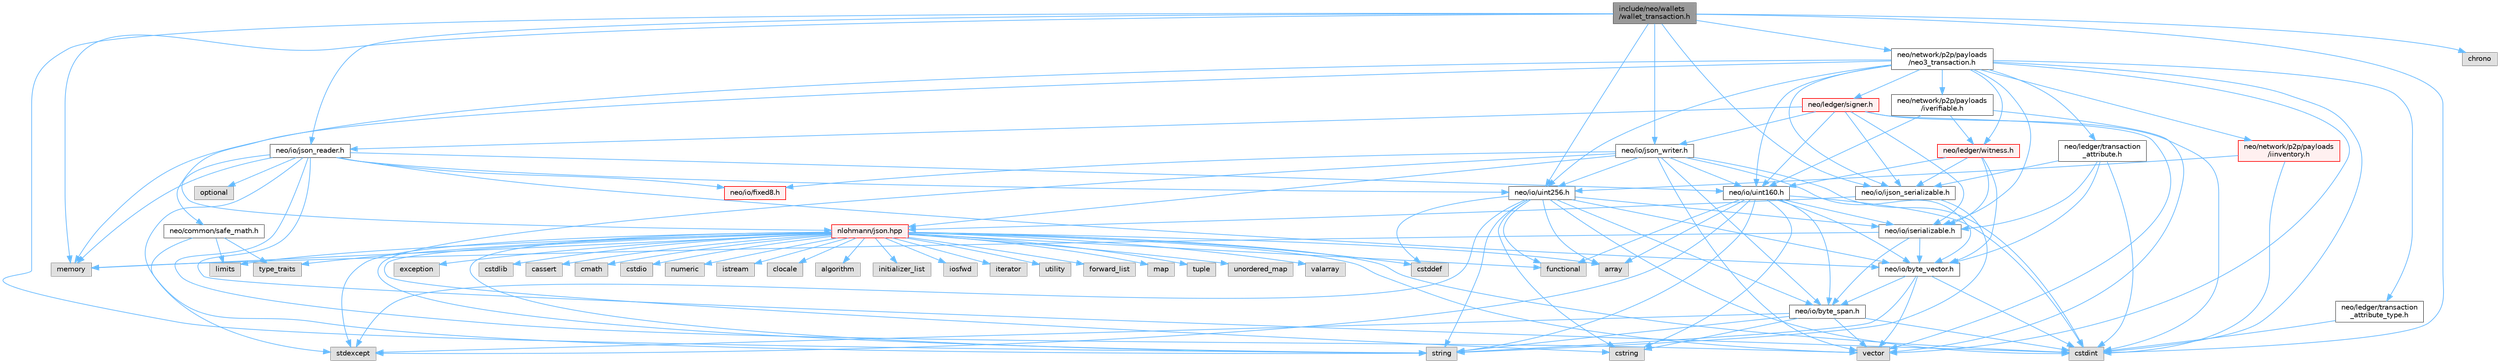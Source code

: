 digraph "include/neo/wallets/wallet_transaction.h"
{
 // LATEX_PDF_SIZE
  bgcolor="transparent";
  edge [fontname=Helvetica,fontsize=10,labelfontname=Helvetica,labelfontsize=10];
  node [fontname=Helvetica,fontsize=10,shape=box,height=0.2,width=0.4];
  Node1 [id="Node000001",label="include/neo/wallets\l/wallet_transaction.h",height=0.2,width=0.4,color="gray40", fillcolor="grey60", style="filled", fontcolor="black",tooltip=" "];
  Node1 -> Node2 [id="edge1_Node000001_Node000002",color="steelblue1",style="solid",tooltip=" "];
  Node2 [id="Node000002",label="neo/io/ijson_serializable.h",height=0.2,width=0.4,color="grey40", fillcolor="white", style="filled",URL="$ijson__serializable_8h.html",tooltip=" "];
  Node2 -> Node3 [id="edge2_Node000002_Node000003",color="steelblue1",style="solid",tooltip=" "];
  Node3 [id="Node000003",label="nlohmann/json.hpp",height=0.2,width=0.4,color="red", fillcolor="#FFF0F0", style="filled",URL="$json_8hpp.html",tooltip=" "];
  Node3 -> Node4 [id="edge3_Node000003_Node000004",color="steelblue1",style="solid",tooltip=" "];
  Node4 [id="Node000004",label="algorithm",height=0.2,width=0.4,color="grey60", fillcolor="#E0E0E0", style="filled",tooltip=" "];
  Node3 -> Node5 [id="edge4_Node000003_Node000005",color="steelblue1",style="solid",tooltip=" "];
  Node5 [id="Node000005",label="cstddef",height=0.2,width=0.4,color="grey60", fillcolor="#E0E0E0", style="filled",tooltip=" "];
  Node3 -> Node6 [id="edge5_Node000003_Node000006",color="steelblue1",style="solid",tooltip=" "];
  Node6 [id="Node000006",label="functional",height=0.2,width=0.4,color="grey60", fillcolor="#E0E0E0", style="filled",tooltip=" "];
  Node3 -> Node7 [id="edge6_Node000003_Node000007",color="steelblue1",style="solid",tooltip=" "];
  Node7 [id="Node000007",label="initializer_list",height=0.2,width=0.4,color="grey60", fillcolor="#E0E0E0", style="filled",tooltip=" "];
  Node3 -> Node8 [id="edge7_Node000003_Node000008",color="steelblue1",style="solid",tooltip=" "];
  Node8 [id="Node000008",label="iosfwd",height=0.2,width=0.4,color="grey60", fillcolor="#E0E0E0", style="filled",tooltip=" "];
  Node3 -> Node9 [id="edge8_Node000003_Node000009",color="steelblue1",style="solid",tooltip=" "];
  Node9 [id="Node000009",label="iterator",height=0.2,width=0.4,color="grey60", fillcolor="#E0E0E0", style="filled",tooltip=" "];
  Node3 -> Node10 [id="edge9_Node000003_Node000010",color="steelblue1",style="solid",tooltip=" "];
  Node10 [id="Node000010",label="memory",height=0.2,width=0.4,color="grey60", fillcolor="#E0E0E0", style="filled",tooltip=" "];
  Node3 -> Node11 [id="edge10_Node000003_Node000011",color="steelblue1",style="solid",tooltip=" "];
  Node11 [id="Node000011",label="string",height=0.2,width=0.4,color="grey60", fillcolor="#E0E0E0", style="filled",tooltip=" "];
  Node3 -> Node12 [id="edge11_Node000003_Node000012",color="steelblue1",style="solid",tooltip=" "];
  Node12 [id="Node000012",label="utility",height=0.2,width=0.4,color="grey60", fillcolor="#E0E0E0", style="filled",tooltip=" "];
  Node3 -> Node13 [id="edge12_Node000003_Node000013",color="steelblue1",style="solid",tooltip=" "];
  Node13 [id="Node000013",label="vector",height=0.2,width=0.4,color="grey60", fillcolor="#E0E0E0", style="filled",tooltip=" "];
  Node3 -> Node14 [id="edge13_Node000003_Node000014",color="steelblue1",style="solid",tooltip=" "];
  Node14 [id="Node000014",label="array",height=0.2,width=0.4,color="grey60", fillcolor="#E0E0E0", style="filled",tooltip=" "];
  Node3 -> Node15 [id="edge14_Node000003_Node000015",color="steelblue1",style="solid",tooltip=" "];
  Node15 [id="Node000015",label="forward_list",height=0.2,width=0.4,color="grey60", fillcolor="#E0E0E0", style="filled",tooltip=" "];
  Node3 -> Node16 [id="edge15_Node000003_Node000016",color="steelblue1",style="solid",tooltip=" "];
  Node16 [id="Node000016",label="map",height=0.2,width=0.4,color="grey60", fillcolor="#E0E0E0", style="filled",tooltip=" "];
  Node3 -> Node17 [id="edge16_Node000003_Node000017",color="steelblue1",style="solid",tooltip=" "];
  Node17 [id="Node000017",label="tuple",height=0.2,width=0.4,color="grey60", fillcolor="#E0E0E0", style="filled",tooltip=" "];
  Node3 -> Node18 [id="edge17_Node000003_Node000018",color="steelblue1",style="solid",tooltip=" "];
  Node18 [id="Node000018",label="type_traits",height=0.2,width=0.4,color="grey60", fillcolor="#E0E0E0", style="filled",tooltip=" "];
  Node3 -> Node19 [id="edge18_Node000003_Node000019",color="steelblue1",style="solid",tooltip=" "];
  Node19 [id="Node000019",label="unordered_map",height=0.2,width=0.4,color="grey60", fillcolor="#E0E0E0", style="filled",tooltip=" "];
  Node3 -> Node20 [id="edge19_Node000003_Node000020",color="steelblue1",style="solid",tooltip=" "];
  Node20 [id="Node000020",label="valarray",height=0.2,width=0.4,color="grey60", fillcolor="#E0E0E0", style="filled",tooltip=" "];
  Node3 -> Node21 [id="edge20_Node000003_Node000021",color="steelblue1",style="solid",tooltip=" "];
  Node21 [id="Node000021",label="exception",height=0.2,width=0.4,color="grey60", fillcolor="#E0E0E0", style="filled",tooltip=" "];
  Node3 -> Node22 [id="edge21_Node000003_Node000022",color="steelblue1",style="solid",tooltip=" "];
  Node22 [id="Node000022",label="stdexcept",height=0.2,width=0.4,color="grey60", fillcolor="#E0E0E0", style="filled",tooltip=" "];
  Node3 -> Node23 [id="edge22_Node000003_Node000023",color="steelblue1",style="solid",tooltip=" "];
  Node23 [id="Node000023",label="cstdint",height=0.2,width=0.4,color="grey60", fillcolor="#E0E0E0", style="filled",tooltip=" "];
  Node3 -> Node24 [id="edge23_Node000003_Node000024",color="steelblue1",style="solid",tooltip=" "];
  Node24 [id="Node000024",label="cstdlib",height=0.2,width=0.4,color="grey60", fillcolor="#E0E0E0", style="filled",tooltip=" "];
  Node3 -> Node25 [id="edge24_Node000003_Node000025",color="steelblue1",style="solid",tooltip=" "];
  Node25 [id="Node000025",label="cassert",height=0.2,width=0.4,color="grey60", fillcolor="#E0E0E0", style="filled",tooltip=" "];
  Node3 -> Node26 [id="edge25_Node000003_Node000026",color="steelblue1",style="solid",tooltip=" "];
  Node26 [id="Node000026",label="limits",height=0.2,width=0.4,color="grey60", fillcolor="#E0E0E0", style="filled",tooltip=" "];
  Node3 -> Node27 [id="edge26_Node000003_Node000027",color="steelblue1",style="solid",tooltip=" "];
  Node27 [id="Node000027",label="cstring",height=0.2,width=0.4,color="grey60", fillcolor="#E0E0E0", style="filled",tooltip=" "];
  Node3 -> Node28 [id="edge27_Node000003_Node000028",color="steelblue1",style="solid",tooltip=" "];
  Node28 [id="Node000028",label="cmath",height=0.2,width=0.4,color="grey60", fillcolor="#E0E0E0", style="filled",tooltip=" "];
  Node3 -> Node29 [id="edge28_Node000003_Node000029",color="steelblue1",style="solid",tooltip=" "];
  Node29 [id="Node000029",label="cstdio",height=0.2,width=0.4,color="grey60", fillcolor="#E0E0E0", style="filled",tooltip=" "];
  Node3 -> Node30 [id="edge29_Node000003_Node000030",color="steelblue1",style="solid",tooltip=" "];
  Node30 [id="Node000030",label="numeric",height=0.2,width=0.4,color="grey60", fillcolor="#E0E0E0", style="filled",tooltip=" "];
  Node3 -> Node31 [id="edge30_Node000003_Node000031",color="steelblue1",style="solid",tooltip=" "];
  Node31 [id="Node000031",label="istream",height=0.2,width=0.4,color="grey60", fillcolor="#E0E0E0", style="filled",tooltip=" "];
  Node3 -> Node32 [id="edge31_Node000003_Node000032",color="steelblue1",style="solid",tooltip=" "];
  Node32 [id="Node000032",label="clocale",height=0.2,width=0.4,color="grey60", fillcolor="#E0E0E0", style="filled",tooltip=" "];
  Node2 -> Node11 [id="edge32_Node000002_Node000011",color="steelblue1",style="solid",tooltip=" "];
  Node1 -> Node38 [id="edge33_Node000001_Node000038",color="steelblue1",style="solid",tooltip=" "];
  Node38 [id="Node000038",label="neo/io/json_reader.h",height=0.2,width=0.4,color="grey40", fillcolor="white", style="filled",URL="$json__reader_8h.html",tooltip=" "];
  Node38 -> Node39 [id="edge34_Node000038_Node000039",color="steelblue1",style="solid",tooltip=" "];
  Node39 [id="Node000039",label="neo/io/byte_vector.h",height=0.2,width=0.4,color="grey40", fillcolor="white", style="filled",URL="$io_2byte__vector_8h.html",tooltip=" "];
  Node39 -> Node40 [id="edge35_Node000039_Node000040",color="steelblue1",style="solid",tooltip=" "];
  Node40 [id="Node000040",label="neo/io/byte_span.h",height=0.2,width=0.4,color="grey40", fillcolor="white", style="filled",URL="$io_2byte__span_8h.html",tooltip=" "];
  Node40 -> Node23 [id="edge36_Node000040_Node000023",color="steelblue1",style="solid",tooltip=" "];
  Node40 -> Node27 [id="edge37_Node000040_Node000027",color="steelblue1",style="solid",tooltip=" "];
  Node40 -> Node22 [id="edge38_Node000040_Node000022",color="steelblue1",style="solid",tooltip=" "];
  Node40 -> Node11 [id="edge39_Node000040_Node000011",color="steelblue1",style="solid",tooltip=" "];
  Node40 -> Node13 [id="edge40_Node000040_Node000013",color="steelblue1",style="solid",tooltip=" "];
  Node39 -> Node23 [id="edge41_Node000039_Node000023",color="steelblue1",style="solid",tooltip=" "];
  Node39 -> Node11 [id="edge42_Node000039_Node000011",color="steelblue1",style="solid",tooltip=" "];
  Node39 -> Node13 [id="edge43_Node000039_Node000013",color="steelblue1",style="solid",tooltip=" "];
  Node38 -> Node41 [id="edge44_Node000038_Node000041",color="steelblue1",style="solid",tooltip=" "];
  Node41 [id="Node000041",label="neo/io/fixed8.h",height=0.2,width=0.4,color="red", fillcolor="#FFF0F0", style="filled",URL="$io_2fixed8_8h.html",tooltip=" "];
  Node38 -> Node43 [id="edge45_Node000038_Node000043",color="steelblue1",style="solid",tooltip=" "];
  Node43 [id="Node000043",label="neo/io/uint160.h",height=0.2,width=0.4,color="grey40", fillcolor="white", style="filled",URL="$uint160_8h.html",tooltip=" "];
  Node43 -> Node40 [id="edge46_Node000043_Node000040",color="steelblue1",style="solid",tooltip=" "];
  Node43 -> Node39 [id="edge47_Node000043_Node000039",color="steelblue1",style="solid",tooltip=" "];
  Node43 -> Node44 [id="edge48_Node000043_Node000044",color="steelblue1",style="solid",tooltip=" "];
  Node44 [id="Node000044",label="neo/io/iserializable.h",height=0.2,width=0.4,color="grey40", fillcolor="white", style="filled",URL="$iserializable_8h.html",tooltip=" "];
  Node44 -> Node40 [id="edge49_Node000044_Node000040",color="steelblue1",style="solid",tooltip=" "];
  Node44 -> Node39 [id="edge50_Node000044_Node000039",color="steelblue1",style="solid",tooltip=" "];
  Node44 -> Node10 [id="edge51_Node000044_Node000010",color="steelblue1",style="solid",tooltip=" "];
  Node43 -> Node14 [id="edge52_Node000043_Node000014",color="steelblue1",style="solid",tooltip=" "];
  Node43 -> Node23 [id="edge53_Node000043_Node000023",color="steelblue1",style="solid",tooltip=" "];
  Node43 -> Node27 [id="edge54_Node000043_Node000027",color="steelblue1",style="solid",tooltip=" "];
  Node43 -> Node6 [id="edge55_Node000043_Node000006",color="steelblue1",style="solid",tooltip=" "];
  Node43 -> Node22 [id="edge56_Node000043_Node000022",color="steelblue1",style="solid",tooltip=" "];
  Node43 -> Node11 [id="edge57_Node000043_Node000011",color="steelblue1",style="solid",tooltip=" "];
  Node38 -> Node45 [id="edge58_Node000038_Node000045",color="steelblue1",style="solid",tooltip=" "];
  Node45 [id="Node000045",label="neo/io/uint256.h",height=0.2,width=0.4,color="grey40", fillcolor="white", style="filled",URL="$uint256_8h.html",tooltip=" "];
  Node45 -> Node40 [id="edge59_Node000045_Node000040",color="steelblue1",style="solid",tooltip=" "];
  Node45 -> Node39 [id="edge60_Node000045_Node000039",color="steelblue1",style="solid",tooltip=" "];
  Node45 -> Node44 [id="edge61_Node000045_Node000044",color="steelblue1",style="solid",tooltip=" "];
  Node45 -> Node14 [id="edge62_Node000045_Node000014",color="steelblue1",style="solid",tooltip=" "];
  Node45 -> Node5 [id="edge63_Node000045_Node000005",color="steelblue1",style="solid",tooltip=" "];
  Node45 -> Node23 [id="edge64_Node000045_Node000023",color="steelblue1",style="solid",tooltip=" "];
  Node45 -> Node27 [id="edge65_Node000045_Node000027",color="steelblue1",style="solid",tooltip=" "];
  Node45 -> Node6 [id="edge66_Node000045_Node000006",color="steelblue1",style="solid",tooltip=" "];
  Node45 -> Node22 [id="edge67_Node000045_Node000022",color="steelblue1",style="solid",tooltip=" "];
  Node45 -> Node11 [id="edge68_Node000045_Node000011",color="steelblue1",style="solid",tooltip=" "];
  Node38 -> Node23 [id="edge69_Node000038_Node000023",color="steelblue1",style="solid",tooltip=" "];
  Node38 -> Node10 [id="edge70_Node000038_Node000010",color="steelblue1",style="solid",tooltip=" "];
  Node38 -> Node3 [id="edge71_Node000038_Node000003",color="steelblue1",style="solid",tooltip=" "];
  Node38 -> Node46 [id="edge72_Node000038_Node000046",color="steelblue1",style="solid",tooltip=" "];
  Node46 [id="Node000046",label="optional",height=0.2,width=0.4,color="grey60", fillcolor="#E0E0E0", style="filled",tooltip=" "];
  Node38 -> Node11 [id="edge73_Node000038_Node000011",color="steelblue1",style="solid",tooltip=" "];
  Node38 -> Node13 [id="edge74_Node000038_Node000013",color="steelblue1",style="solid",tooltip=" "];
  Node1 -> Node47 [id="edge75_Node000001_Node000047",color="steelblue1",style="solid",tooltip=" "];
  Node47 [id="Node000047",label="neo/io/json_writer.h",height=0.2,width=0.4,color="grey40", fillcolor="white", style="filled",URL="$json__writer_8h.html",tooltip=" "];
  Node47 -> Node40 [id="edge76_Node000047_Node000040",color="steelblue1",style="solid",tooltip=" "];
  Node47 -> Node39 [id="edge77_Node000047_Node000039",color="steelblue1",style="solid",tooltip=" "];
  Node47 -> Node41 [id="edge78_Node000047_Node000041",color="steelblue1",style="solid",tooltip=" "];
  Node47 -> Node43 [id="edge79_Node000047_Node000043",color="steelblue1",style="solid",tooltip=" "];
  Node47 -> Node45 [id="edge80_Node000047_Node000045",color="steelblue1",style="solid",tooltip=" "];
  Node47 -> Node23 [id="edge81_Node000047_Node000023",color="steelblue1",style="solid",tooltip=" "];
  Node47 -> Node3 [id="edge82_Node000047_Node000003",color="steelblue1",style="solid",tooltip=" "];
  Node47 -> Node11 [id="edge83_Node000047_Node000011",color="steelblue1",style="solid",tooltip=" "];
  Node47 -> Node13 [id="edge84_Node000047_Node000013",color="steelblue1",style="solid",tooltip=" "];
  Node1 -> Node45 [id="edge85_Node000001_Node000045",color="steelblue1",style="solid",tooltip=" "];
  Node1 -> Node48 [id="edge86_Node000001_Node000048",color="steelblue1",style="solid",tooltip=" "];
  Node48 [id="Node000048",label="neo/network/p2p/payloads\l/neo3_transaction.h",height=0.2,width=0.4,color="grey40", fillcolor="white", style="filled",URL="$neo3__transaction_8h.html",tooltip=" "];
  Node48 -> Node49 [id="edge87_Node000048_Node000049",color="steelblue1",style="solid",tooltip=" "];
  Node49 [id="Node000049",label="neo/common/safe_math.h",height=0.2,width=0.4,color="grey40", fillcolor="white", style="filled",URL="$safe__math_8h.html",tooltip=" "];
  Node49 -> Node26 [id="edge88_Node000049_Node000026",color="steelblue1",style="solid",tooltip=" "];
  Node49 -> Node22 [id="edge89_Node000049_Node000022",color="steelblue1",style="solid",tooltip=" "];
  Node49 -> Node18 [id="edge90_Node000049_Node000018",color="steelblue1",style="solid",tooltip=" "];
  Node48 -> Node2 [id="edge91_Node000048_Node000002",color="steelblue1",style="solid",tooltip=" "];
  Node48 -> Node44 [id="edge92_Node000048_Node000044",color="steelblue1",style="solid",tooltip=" "];
  Node48 -> Node43 [id="edge93_Node000048_Node000043",color="steelblue1",style="solid",tooltip=" "];
  Node48 -> Node45 [id="edge94_Node000048_Node000045",color="steelblue1",style="solid",tooltip=" "];
  Node48 -> Node50 [id="edge95_Node000048_Node000050",color="steelblue1",style="solid",tooltip=" "];
  Node50 [id="Node000050",label="neo/ledger/signer.h",height=0.2,width=0.4,color="red", fillcolor="#FFF0F0", style="filled",URL="$signer_8h.html",tooltip=" "];
  Node50 -> Node2 [id="edge96_Node000050_Node000002",color="steelblue1",style="solid",tooltip=" "];
  Node50 -> Node44 [id="edge97_Node000050_Node000044",color="steelblue1",style="solid",tooltip=" "];
  Node50 -> Node38 [id="edge98_Node000050_Node000038",color="steelblue1",style="solid",tooltip=" "];
  Node50 -> Node47 [id="edge99_Node000050_Node000047",color="steelblue1",style="solid",tooltip=" "];
  Node50 -> Node43 [id="edge100_Node000050_Node000043",color="steelblue1",style="solid",tooltip=" "];
  Node50 -> Node23 [id="edge101_Node000050_Node000023",color="steelblue1",style="solid",tooltip=" "];
  Node50 -> Node13 [id="edge102_Node000050_Node000013",color="steelblue1",style="solid",tooltip=" "];
  Node48 -> Node55 [id="edge103_Node000048_Node000055",color="steelblue1",style="solid",tooltip=" "];
  Node55 [id="Node000055",label="neo/ledger/transaction\l_attribute.h",height=0.2,width=0.4,color="grey40", fillcolor="white", style="filled",URL="$transaction__attribute_8h.html",tooltip=" "];
  Node55 -> Node39 [id="edge104_Node000055_Node000039",color="steelblue1",style="solid",tooltip=" "];
  Node55 -> Node2 [id="edge105_Node000055_Node000002",color="steelblue1",style="solid",tooltip=" "];
  Node55 -> Node44 [id="edge106_Node000055_Node000044",color="steelblue1",style="solid",tooltip=" "];
  Node55 -> Node23 [id="edge107_Node000055_Node000023",color="steelblue1",style="solid",tooltip=" "];
  Node48 -> Node56 [id="edge108_Node000048_Node000056",color="steelblue1",style="solid",tooltip=" "];
  Node56 [id="Node000056",label="neo/ledger/transaction\l_attribute_type.h",height=0.2,width=0.4,color="grey40", fillcolor="white", style="filled",URL="$transaction__attribute__type_8h.html",tooltip=" "];
  Node56 -> Node23 [id="edge109_Node000056_Node000023",color="steelblue1",style="solid",tooltip=" "];
  Node48 -> Node57 [id="edge110_Node000048_Node000057",color="steelblue1",style="solid",tooltip=" "];
  Node57 [id="Node000057",label="neo/ledger/witness.h",height=0.2,width=0.4,color="red", fillcolor="#FFF0F0", style="filled",URL="$ledger_2witness_8h.html",tooltip=" "];
  Node57 -> Node39 [id="edge111_Node000057_Node000039",color="steelblue1",style="solid",tooltip=" "];
  Node57 -> Node2 [id="edge112_Node000057_Node000002",color="steelblue1",style="solid",tooltip=" "];
  Node57 -> Node44 [id="edge113_Node000057_Node000044",color="steelblue1",style="solid",tooltip=" "];
  Node57 -> Node43 [id="edge114_Node000057_Node000043",color="steelblue1",style="solid",tooltip=" "];
  Node48 -> Node58 [id="edge115_Node000048_Node000058",color="steelblue1",style="solid",tooltip=" "];
  Node58 [id="Node000058",label="neo/network/p2p/payloads\l/iinventory.h",height=0.2,width=0.4,color="red", fillcolor="#FFF0F0", style="filled",URL="$payloads_2iinventory_8h.html",tooltip=" "];
  Node58 -> Node45 [id="edge116_Node000058_Node000045",color="steelblue1",style="solid",tooltip=" "];
  Node58 -> Node23 [id="edge117_Node000058_Node000023",color="steelblue1",style="solid",tooltip=" "];
  Node48 -> Node60 [id="edge118_Node000048_Node000060",color="steelblue1",style="solid",tooltip=" "];
  Node60 [id="Node000060",label="neo/network/p2p/payloads\l/iverifiable.h",height=0.2,width=0.4,color="grey40", fillcolor="white", style="filled",URL="$iverifiable_8h.html",tooltip=" "];
  Node60 -> Node43 [id="edge119_Node000060_Node000043",color="steelblue1",style="solid",tooltip=" "];
  Node60 -> Node57 [id="edge120_Node000060_Node000057",color="steelblue1",style="solid",tooltip=" "];
  Node60 -> Node13 [id="edge121_Node000060_Node000013",color="steelblue1",style="solid",tooltip=" "];
  Node48 -> Node23 [id="edge122_Node000048_Node000023",color="steelblue1",style="solid",tooltip=" "];
  Node48 -> Node10 [id="edge123_Node000048_Node000010",color="steelblue1",style="solid",tooltip=" "];
  Node48 -> Node13 [id="edge124_Node000048_Node000013",color="steelblue1",style="solid",tooltip=" "];
  Node1 -> Node61 [id="edge125_Node000001_Node000061",color="steelblue1",style="solid",tooltip=" "];
  Node61 [id="Node000061",label="chrono",height=0.2,width=0.4,color="grey60", fillcolor="#E0E0E0", style="filled",tooltip=" "];
  Node1 -> Node23 [id="edge126_Node000001_Node000023",color="steelblue1",style="solid",tooltip=" "];
  Node1 -> Node10 [id="edge127_Node000001_Node000010",color="steelblue1",style="solid",tooltip=" "];
  Node1 -> Node11 [id="edge128_Node000001_Node000011",color="steelblue1",style="solid",tooltip=" "];
}
